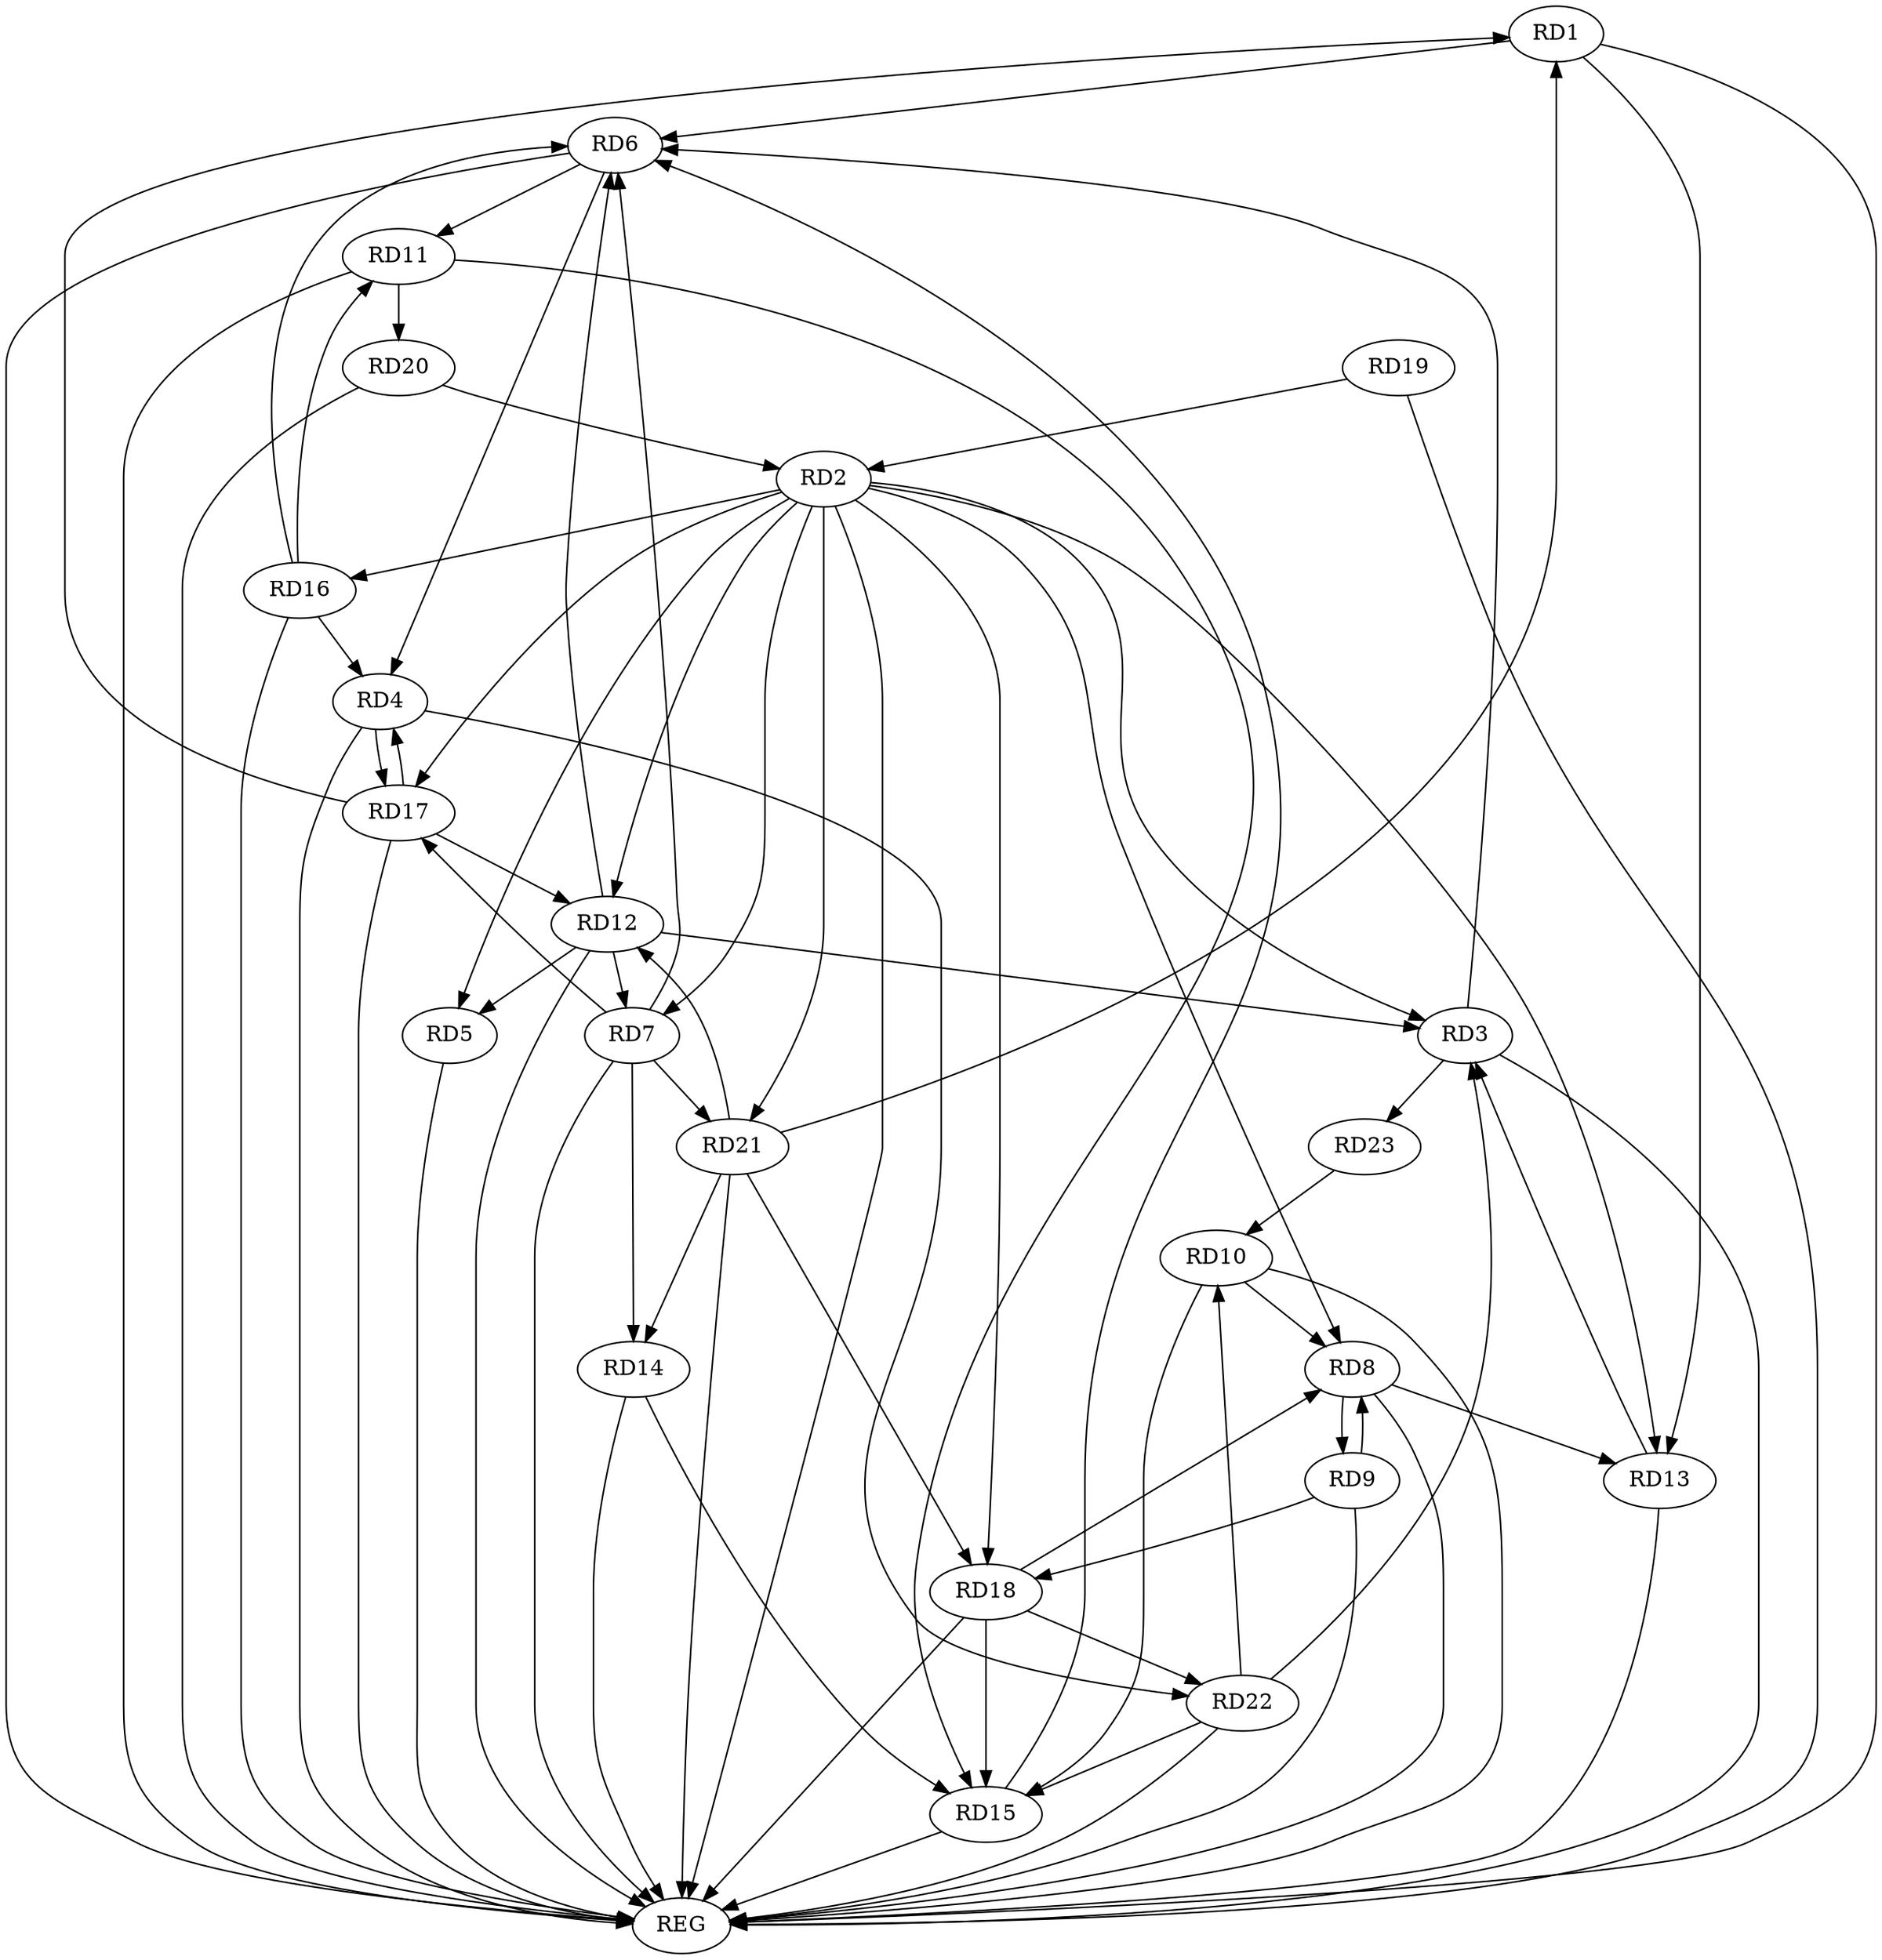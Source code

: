strict digraph G {
  RD1 [ label="RD1" ];
  RD2 [ label="RD2" ];
  RD3 [ label="RD3" ];
  RD4 [ label="RD4" ];
  RD5 [ label="RD5" ];
  RD6 [ label="RD6" ];
  RD7 [ label="RD7" ];
  RD8 [ label="RD8" ];
  RD9 [ label="RD9" ];
  RD10 [ label="RD10" ];
  RD11 [ label="RD11" ];
  RD12 [ label="RD12" ];
  RD13 [ label="RD13" ];
  RD14 [ label="RD14" ];
  RD15 [ label="RD15" ];
  RD16 [ label="RD16" ];
  RD17 [ label="RD17" ];
  RD18 [ label="RD18" ];
  RD19 [ label="RD19" ];
  RD20 [ label="RD20" ];
  RD21 [ label="RD21" ];
  RD22 [ label="RD22" ];
  RD23 [ label="RD23" ];
  REG [ label="REG" ];
  RD1 -> RD6;
  RD1 -> RD13;
  RD17 -> RD1;
  RD21 -> RD1;
  RD2 -> RD3;
  RD2 -> RD12;
  RD2 -> RD17;
  RD2 -> RD18;
  RD19 -> RD2;
  RD20 -> RD2;
  RD3 -> RD6;
  RD12 -> RD3;
  RD13 -> RD3;
  RD22 -> RD3;
  RD3 -> RD23;
  RD6 -> RD4;
  RD16 -> RD4;
  RD4 -> RD17;
  RD17 -> RD4;
  RD4 -> RD22;
  RD12 -> RD5;
  RD7 -> RD6;
  RD6 -> RD11;
  RD12 -> RD6;
  RD15 -> RD6;
  RD16 -> RD6;
  RD12 -> RD7;
  RD7 -> RD14;
  RD7 -> RD17;
  RD7 -> RD21;
  RD8 -> RD9;
  RD9 -> RD8;
  RD10 -> RD8;
  RD8 -> RD13;
  RD18 -> RD8;
  RD9 -> RD18;
  RD10 -> RD15;
  RD22 -> RD10;
  RD23 -> RD10;
  RD11 -> RD15;
  RD16 -> RD11;
  RD11 -> RD20;
  RD17 -> RD12;
  RD21 -> RD12;
  RD14 -> RD15;
  RD21 -> RD14;
  RD18 -> RD15;
  RD22 -> RD15;
  RD21 -> RD18;
  RD18 -> RD22;
  RD1 -> REG;
  RD2 -> REG;
  RD3 -> REG;
  RD4 -> REG;
  RD5 -> REG;
  RD6 -> REG;
  RD7 -> REG;
  RD8 -> REG;
  RD9 -> REG;
  RD10 -> REG;
  RD11 -> REG;
  RD12 -> REG;
  RD13 -> REG;
  RD14 -> REG;
  RD15 -> REG;
  RD16 -> REG;
  RD17 -> REG;
  RD18 -> REG;
  RD19 -> REG;
  RD20 -> REG;
  RD21 -> REG;
  RD22 -> REG;
  RD2 -> RD7;
  RD2 -> RD16;
  RD2 -> RD8;
  RD2 -> RD5;
  RD2 -> RD13;
  RD2 -> RD21;
}
